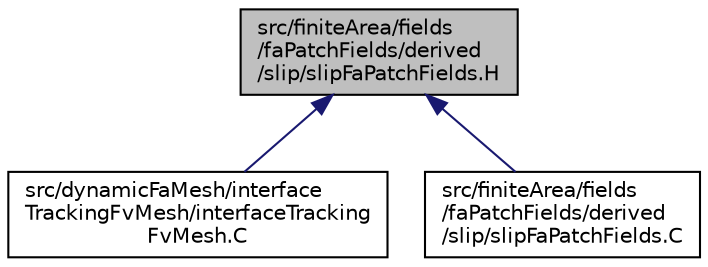 digraph "src/finiteArea/fields/faPatchFields/derived/slip/slipFaPatchFields.H"
{
  bgcolor="transparent";
  edge [fontname="Helvetica",fontsize="10",labelfontname="Helvetica",labelfontsize="10"];
  node [fontname="Helvetica",fontsize="10",shape=record];
  Node1 [label="src/finiteArea/fields\l/faPatchFields/derived\l/slip/slipFaPatchFields.H",height=0.2,width=0.4,color="black", fillcolor="grey75", style="filled" fontcolor="black"];
  Node1 -> Node2 [dir="back",color="midnightblue",fontsize="10",style="solid",fontname="Helvetica"];
  Node2 [label="src/dynamicFaMesh/interface\lTrackingFvMesh/interfaceTracking\lFvMesh.C",height=0.2,width=0.4,color="black",URL="$interfaceTrackingFvMesh_8C.html"];
  Node1 -> Node3 [dir="back",color="midnightblue",fontsize="10",style="solid",fontname="Helvetica"];
  Node3 [label="src/finiteArea/fields\l/faPatchFields/derived\l/slip/slipFaPatchFields.C",height=0.2,width=0.4,color="black",URL="$slipFaPatchFields_8C.html"];
}
